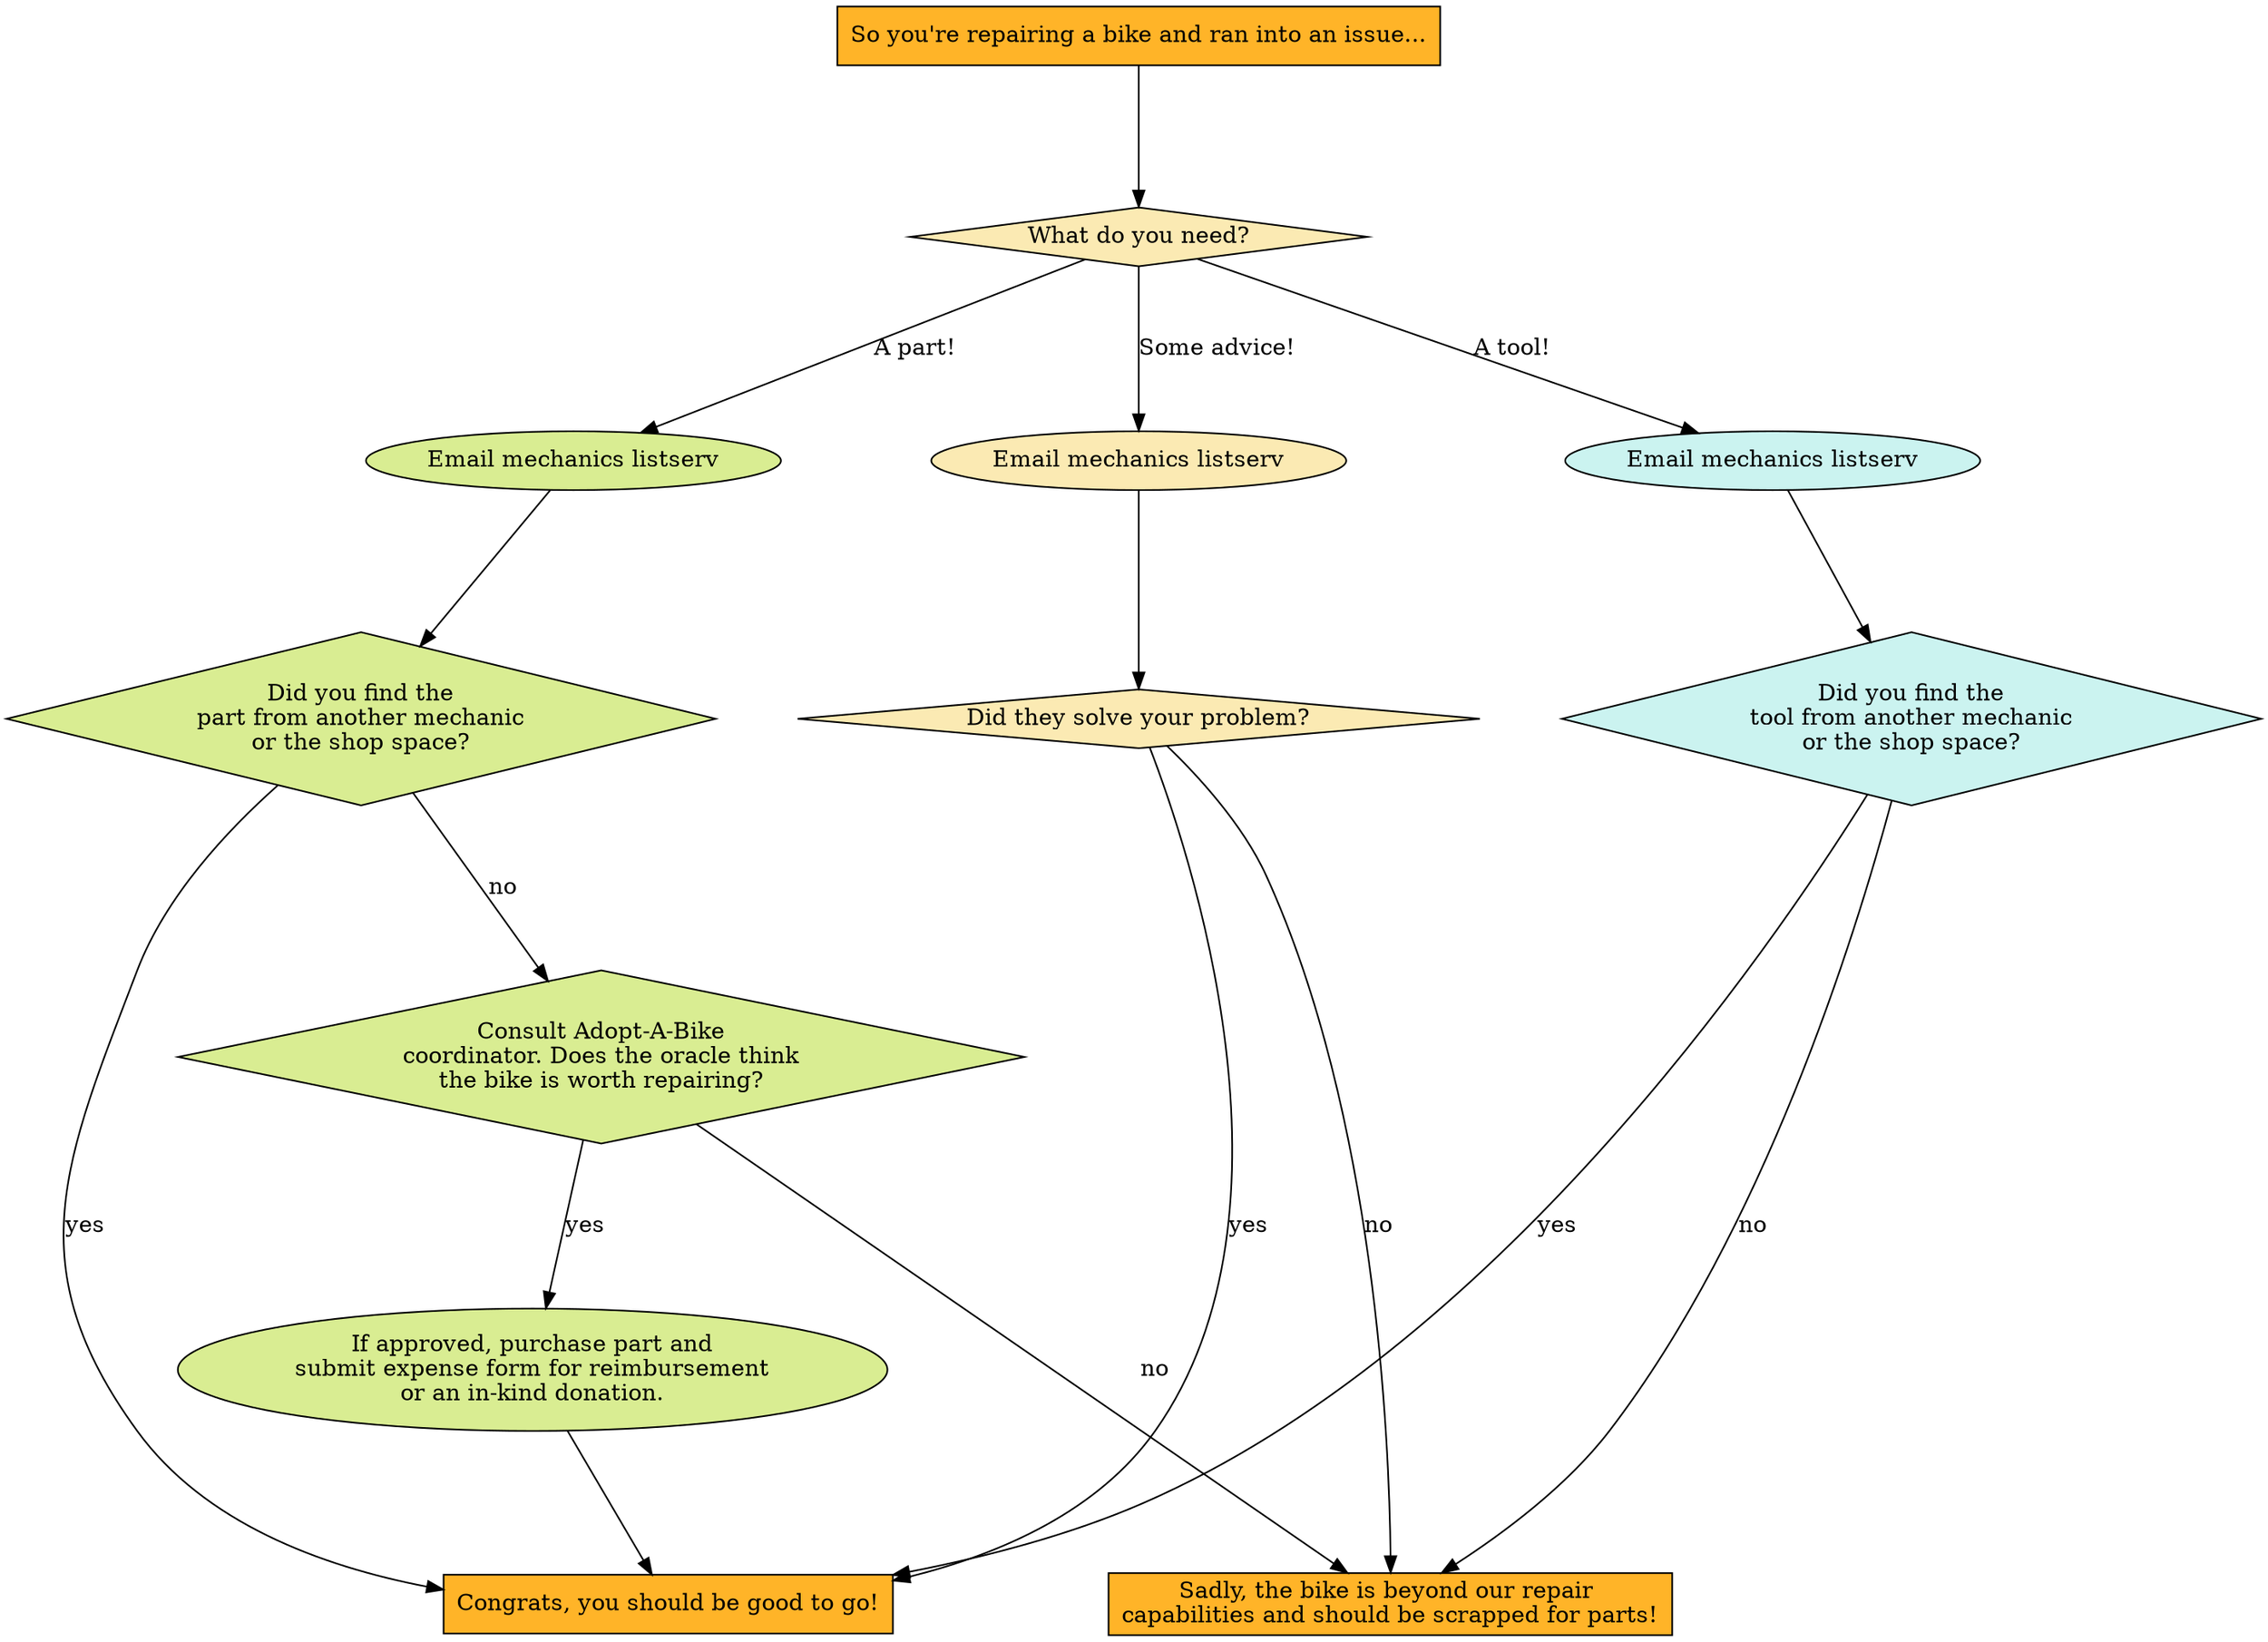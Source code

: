 digraph G {
    // global attributes
    rankdir = TB;
    // top to bottom layout
    // splines=ortho; // orthogonal edges for clarity
    nodesep = 0.7;
    // increase space between nodes
    ranksep = 1.2;
    // increase vertical space between levels
    
    // create and label nodes
    start [label = "So you're repairing a bike and ran into an issue...";shape = rectangle;style = filled;fillcolor = "#ffb428";];
    help [label = "What do you need?";shape = diamond;style = filled;fillcolor = "#fbeab3";];
    
    advice [label = "Email mechanics listserv";style = filled;fillcolor = "#fbeab3";];
    part [label = "Email mechanics listserv";style = filled;fillcolor = "#d9ed92";];
    tool [label = "Email mechanics listserv";style = filled;fillcolor = "#cbf3f0";];
    
    advice_question [label = "Did they solve your problem?";shape = diamond;style = filled;fillcolor = "#fbeab3";];
    part_question [label = "Did you find the\npart from another mechanic\nor the shop space?";shape = diamond;style = filled;fillcolor = "#d9ed92";];
    tool_question [label = "Did you find the\ntool from another mechanic\nor the shop space?";shape = diamond;style = filled;fillcolor = "#cbf3f0";];
    
    consult [label = "Consult Adopt-A-Bike\ncoordinator. Does the oracle think\nthe bike is worth repairing?";shape = diamond;style = filled;fillcolor = "#d9ed92";];
    purchase [label = "If approved, purchase part and\nsubmit expense form for reimbursement\nor an in-kind donation.";style = filled;fillcolor = "#d9ed92";];
    
    done [label = "Congrats, you should be good to go!";shape = rectangle;style = filled;fillcolor = "#ffb428";];
    scrap [label = "Sadly, the bike is beyond our repair \ncapabilities and should be scrapped for parts!";shape = rectangle;style = filled;fillcolor = "#ffb428";];
    
    
    // define ranks to align nodes
    subgraph {
        rank = same;
        start;
    }
    subgraph {
        rank = same;
        help;
    }
    subgraph {
        rank = same;
        advice;
        part;
        tool;
    }
    subgraph {
        rank = same;
        advice_question;
        part_question;
        tool_question;
    }
    subgraph {
        rank = same;
        consult;
    }
    subgraph {
        rank = same;
        purchase;
    }
    subgraph {
        rank = same;
        done;
        scrap;
    }
    
    // create and label edges
    start -> help;
    help -> advice [label = "Some advice!";];
    help -> part [label = "A part!";];
    help -> tool [label = "A tool!";];
    
    advice -> advice_question;
    part -> part_question;
    tool -> tool_question;
    
    advice_question -> done [label = "yes";];
    part_question -> done [label = "yes";];
    tool_question -> done [label = "yes";];
    
    advice_question -> scrap [label = "no";];
    tool_question -> scrap [label = "no";];
    part_question -> consult [label = "no";];
    
    consult -> scrap [label = "no";];
    consult -> purchase [label = "yes";];
    purchase -> done;
}